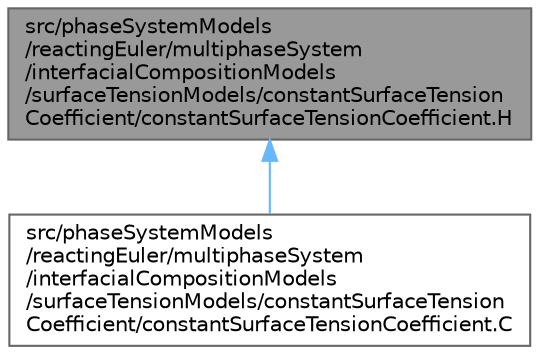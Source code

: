 digraph "src/phaseSystemModels/reactingEuler/multiphaseSystem/interfacialCompositionModels/surfaceTensionModels/constantSurfaceTensionCoefficient/constantSurfaceTensionCoefficient.H"
{
 // LATEX_PDF_SIZE
  bgcolor="transparent";
  edge [fontname=Helvetica,fontsize=10,labelfontname=Helvetica,labelfontsize=10];
  node [fontname=Helvetica,fontsize=10,shape=box,height=0.2,width=0.4];
  Node1 [id="Node000001",label="src/phaseSystemModels\l/reactingEuler/multiphaseSystem\l/interfacialCompositionModels\l/surfaceTensionModels/constantSurfaceTension\lCoefficient/constantSurfaceTensionCoefficient.H",height=0.2,width=0.4,color="gray40", fillcolor="grey60", style="filled", fontcolor="black",tooltip=" "];
  Node1 -> Node2 [id="edge1_Node000001_Node000002",dir="back",color="steelblue1",style="solid",tooltip=" "];
  Node2 [id="Node000002",label="src/phaseSystemModels\l/reactingEuler/multiphaseSystem\l/interfacialCompositionModels\l/surfaceTensionModels/constantSurfaceTension\lCoefficient/constantSurfaceTensionCoefficient.C",height=0.2,width=0.4,color="grey40", fillcolor="white", style="filled",URL="$reactingEuler_2multiphaseSystem_2interfacialCompositionModels_2surfaceTensionModels_2constantSura7f80992a5712799898a1049d3cc703e.html",tooltip=" "];
}
